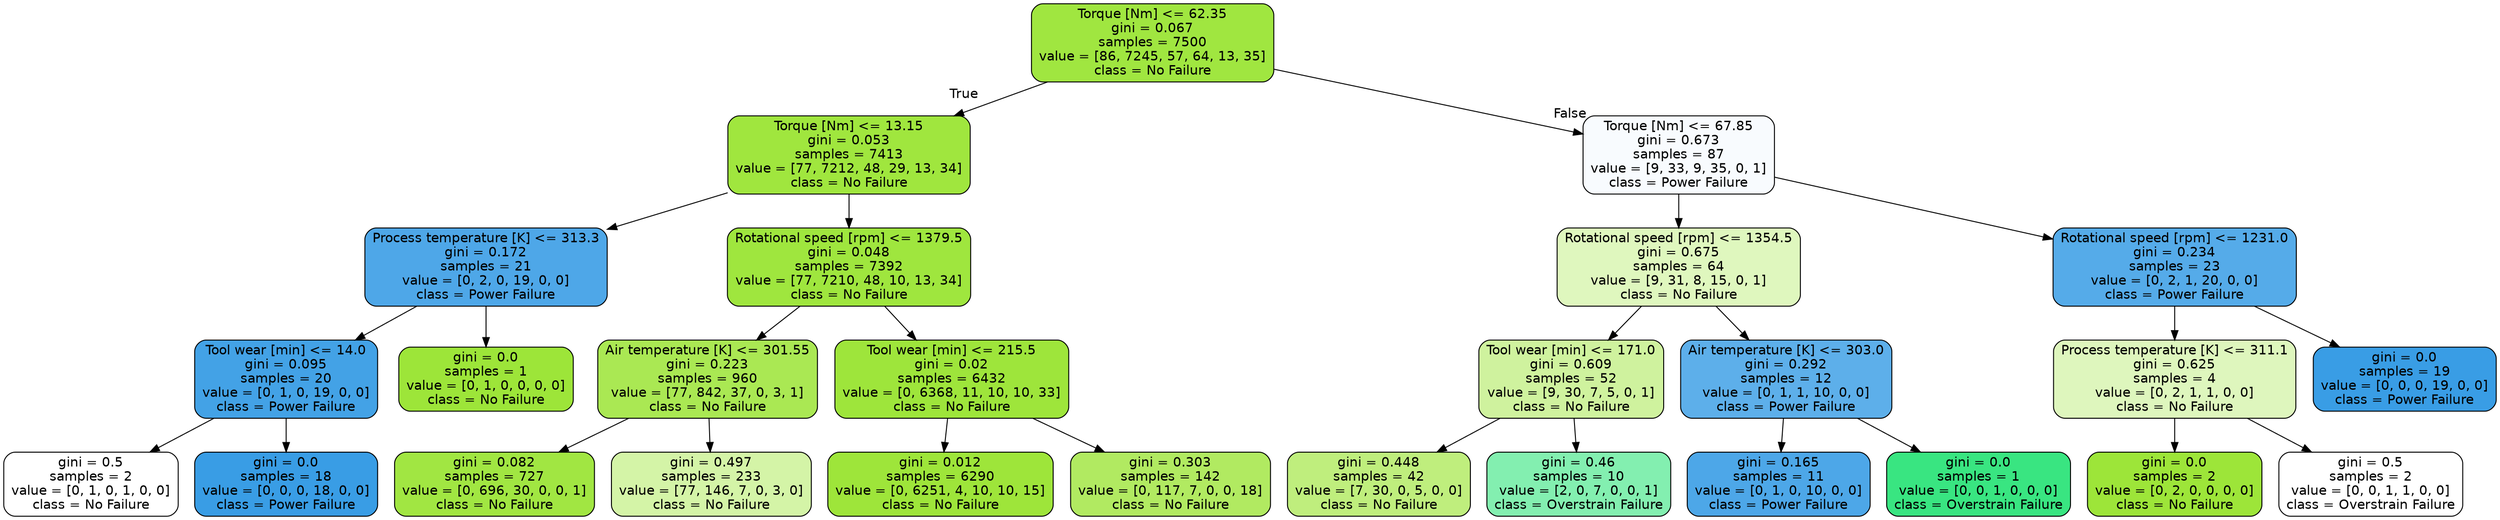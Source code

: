 digraph Tree {
node [shape=box, style="filled, rounded", color="black", fontname=helvetica] ;
edge [fontname=helvetica] ;
0 [label="Torque [Nm] <= 62.35\ngini = 0.067\nsamples = 7500\nvalue = [86, 7245, 57, 64, 13, 35]\nclass = No Failure", fillcolor="#a0e640"] ;
1 [label="Torque [Nm] <= 13.15\ngini = 0.053\nsamples = 7413\nvalue = [77, 7212, 48, 29, 13, 34]\nclass = No Failure", fillcolor="#a0e63e"] ;
0 -> 1 [labeldistance=2.5, labelangle=45, headlabel="True"] ;
2 [label="Process temperature [K] <= 313.3\ngini = 0.172\nsamples = 21\nvalue = [0, 2, 0, 19, 0, 0]\nclass = Power Failure", fillcolor="#4ea7e8"] ;
1 -> 2 ;
3 [label="Tool wear [min] <= 14.0\ngini = 0.095\nsamples = 20\nvalue = [0, 1, 0, 19, 0, 0]\nclass = Power Failure", fillcolor="#43a2e6"] ;
2 -> 3 ;
4 [label="gini = 0.5\nsamples = 2\nvalue = [0, 1, 0, 1, 0, 0]\nclass = No Failure", fillcolor="#ffffff"] ;
3 -> 4 ;
5 [label="gini = 0.0\nsamples = 18\nvalue = [0, 0, 0, 18, 0, 0]\nclass = Power Failure", fillcolor="#399de5"] ;
3 -> 5 ;
6 [label="gini = 0.0\nsamples = 1\nvalue = [0, 1, 0, 0, 0, 0]\nclass = No Failure", fillcolor="#9de539"] ;
2 -> 6 ;
7 [label="Rotational speed [rpm] <= 1379.5\ngini = 0.048\nsamples = 7392\nvalue = [77, 7210, 48, 10, 13, 34]\nclass = No Failure", fillcolor="#9fe63e"] ;
1 -> 7 ;
8 [label="Air temperature [K] <= 301.55\ngini = 0.223\nsamples = 960\nvalue = [77, 842, 37, 0, 3, 1]\nclass = No Failure", fillcolor="#aae853"] ;
7 -> 8 ;
9 [label="gini = 0.082\nsamples = 727\nvalue = [0, 696, 30, 0, 0, 1]\nclass = No Failure", fillcolor="#a1e642"] ;
8 -> 9 ;
10 [label="gini = 0.497\nsamples = 233\nvalue = [77, 146, 7, 0, 3, 0]\nclass = No Failure", fillcolor="#d4f4a7"] ;
8 -> 10 ;
11 [label="Tool wear [min] <= 215.5\ngini = 0.02\nsamples = 6432\nvalue = [0, 6368, 11, 10, 10, 33]\nclass = No Failure", fillcolor="#9ee53b"] ;
7 -> 11 ;
12 [label="gini = 0.012\nsamples = 6290\nvalue = [0, 6251, 4, 10, 10, 15]\nclass = No Failure", fillcolor="#9ee53a"] ;
11 -> 12 ;
13 [label="gini = 0.303\nsamples = 142\nvalue = [0, 117, 7, 0, 0, 18]\nclass = No Failure", fillcolor="#b1ea61"] ;
11 -> 13 ;
14 [label="Torque [Nm] <= 67.85\ngini = 0.673\nsamples = 87\nvalue = [9, 33, 9, 35, 0, 1]\nclass = Power Failure", fillcolor="#f8fbfe"] ;
0 -> 14 [labeldistance=2.5, labelangle=-45, headlabel="False"] ;
15 [label="Rotational speed [rpm] <= 1354.5\ngini = 0.675\nsamples = 64\nvalue = [9, 31, 8, 15, 0, 1]\nclass = No Failure", fillcolor="#dff7be"] ;
14 -> 15 ;
16 [label="Tool wear [min] <= 171.0\ngini = 0.609\nsamples = 52\nvalue = [9, 30, 7, 5, 0, 1]\nclass = No Failure", fillcolor="#cff29e"] ;
15 -> 16 ;
17 [label="gini = 0.448\nsamples = 42\nvalue = [7, 30, 0, 5, 0, 0]\nclass = No Failure", fillcolor="#bfee7d"] ;
16 -> 17 ;
18 [label="gini = 0.46\nsamples = 10\nvalue = [2, 0, 7, 0, 0, 1]\nclass = Overstrain Failure", fillcolor="#83efb0"] ;
16 -> 18 ;
19 [label="Air temperature [K] <= 303.0\ngini = 0.292\nsamples = 12\nvalue = [0, 1, 1, 10, 0, 0]\nclass = Power Failure", fillcolor="#5dafea"] ;
15 -> 19 ;
20 [label="gini = 0.165\nsamples = 11\nvalue = [0, 1, 0, 10, 0, 0]\nclass = Power Failure", fillcolor="#4da7e8"] ;
19 -> 20 ;
21 [label="gini = 0.0\nsamples = 1\nvalue = [0, 0, 1, 0, 0, 0]\nclass = Overstrain Failure", fillcolor="#39e581"] ;
19 -> 21 ;
22 [label="Rotational speed [rpm] <= 1231.0\ngini = 0.234\nsamples = 23\nvalue = [0, 2, 1, 20, 0, 0]\nclass = Power Failure", fillcolor="#55abe9"] ;
14 -> 22 ;
23 [label="Process temperature [K] <= 311.1\ngini = 0.625\nsamples = 4\nvalue = [0, 2, 1, 1, 0, 0]\nclass = No Failure", fillcolor="#def6bd"] ;
22 -> 23 ;
24 [label="gini = 0.0\nsamples = 2\nvalue = [0, 2, 0, 0, 0, 0]\nclass = No Failure", fillcolor="#9de539"] ;
23 -> 24 ;
25 [label="gini = 0.5\nsamples = 2\nvalue = [0, 0, 1, 1, 0, 0]\nclass = Overstrain Failure", fillcolor="#ffffff"] ;
23 -> 25 ;
26 [label="gini = 0.0\nsamples = 19\nvalue = [0, 0, 0, 19, 0, 0]\nclass = Power Failure", fillcolor="#399de5"] ;
22 -> 26 ;
}